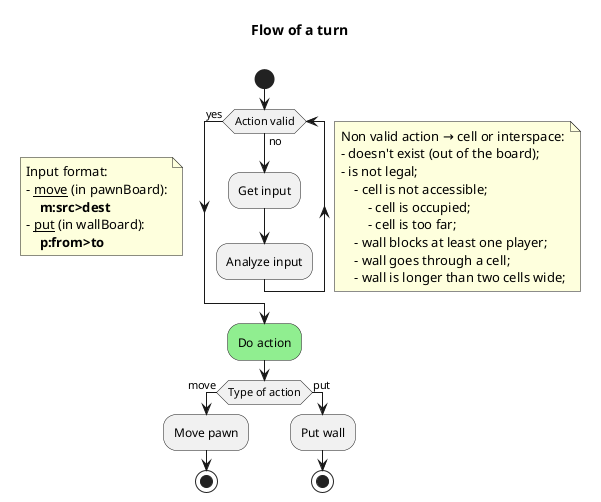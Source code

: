 @startuml

title "Flow of a turn\n"

start
while(Action valid) is (no)
    note right
        Non valid action → cell or interspace:
        - doesn't exist (out of the board);
        - is not legal;
            - cell is not accessible;
                - cell is occupied;
                - cell is too far;
            - wall blocks at least one player;
            - wall goes through a cell;
            - wall is longer than two cells wide;
    end note
    note left
        Input format:
        - __move__ (in pawnBoard):
            **m:src>dest**
        - __put__ (in wallBoard):
            **p:from>to**
    end note
    :Get input;
    :Analyze input;
endwhile (yes)
#lightgreen:Do action;
if (Type of action) is (move) then
    :Move pawn;
    stop
else (put)
    :Put wall;
    stop
endif

@enduml

